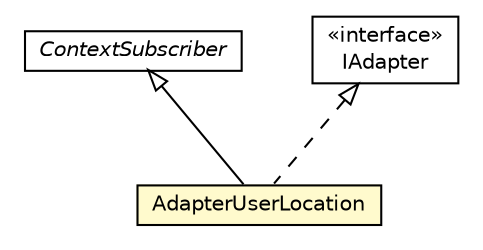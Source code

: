 #!/usr/local/bin/dot
#
# Class diagram 
# Generated by UMLGraph version R5_6-24-gf6e263 (http://www.umlgraph.org/)
#

digraph G {
	edge [fontname="Helvetica",fontsize=10,labelfontname="Helvetica",labelfontsize=10];
	node [fontname="Helvetica",fontsize=10,shape=plaintext];
	nodesep=0.25;
	ranksep=0.5;
	// org.universAAL.middleware.context.ContextSubscriber
	c1983651 [label=<<table title="org.universAAL.middleware.context.ContextSubscriber" border="0" cellborder="1" cellspacing="0" cellpadding="2" port="p" href="../../../middleware/context/ContextSubscriber.html">
		<tr><td><table border="0" cellspacing="0" cellpadding="1">
<tr><td align="center" balign="center"><font face="Helvetica-Oblique"> ContextSubscriber </font></td></tr>
		</table></td></tr>
		</table>>, URL="../../../middleware/context/ContextSubscriber.html", fontname="Helvetica", fontcolor="black", fontsize=10.0];
	// org.universAAL.ui.dm.adapters.AdapterUserLocation
	c1985483 [label=<<table title="org.universAAL.ui.dm.adapters.AdapterUserLocation" border="0" cellborder="1" cellspacing="0" cellpadding="2" port="p" bgcolor="lemonChiffon" href="./AdapterUserLocation.html">
		<tr><td><table border="0" cellspacing="0" cellpadding="1">
<tr><td align="center" balign="center"> AdapterUserLocation </td></tr>
		</table></td></tr>
		</table>>, URL="./AdapterUserLocation.html", fontname="Helvetica", fontcolor="black", fontsize=10.0];
	// org.universAAL.ui.dm.interfaces.IAdapter
	c1985491 [label=<<table title="org.universAAL.ui.dm.interfaces.IAdapter" border="0" cellborder="1" cellspacing="0" cellpadding="2" port="p" href="../interfaces/IAdapter.html">
		<tr><td><table border="0" cellspacing="0" cellpadding="1">
<tr><td align="center" balign="center"> &#171;interface&#187; </td></tr>
<tr><td align="center" balign="center"> IAdapter </td></tr>
		</table></td></tr>
		</table>>, URL="../interfaces/IAdapter.html", fontname="Helvetica", fontcolor="black", fontsize=10.0];
	//org.universAAL.ui.dm.adapters.AdapterUserLocation extends org.universAAL.middleware.context.ContextSubscriber
	c1983651:p -> c1985483:p [dir=back,arrowtail=empty];
	//org.universAAL.ui.dm.adapters.AdapterUserLocation implements org.universAAL.ui.dm.interfaces.IAdapter
	c1985491:p -> c1985483:p [dir=back,arrowtail=empty,style=dashed];
}

